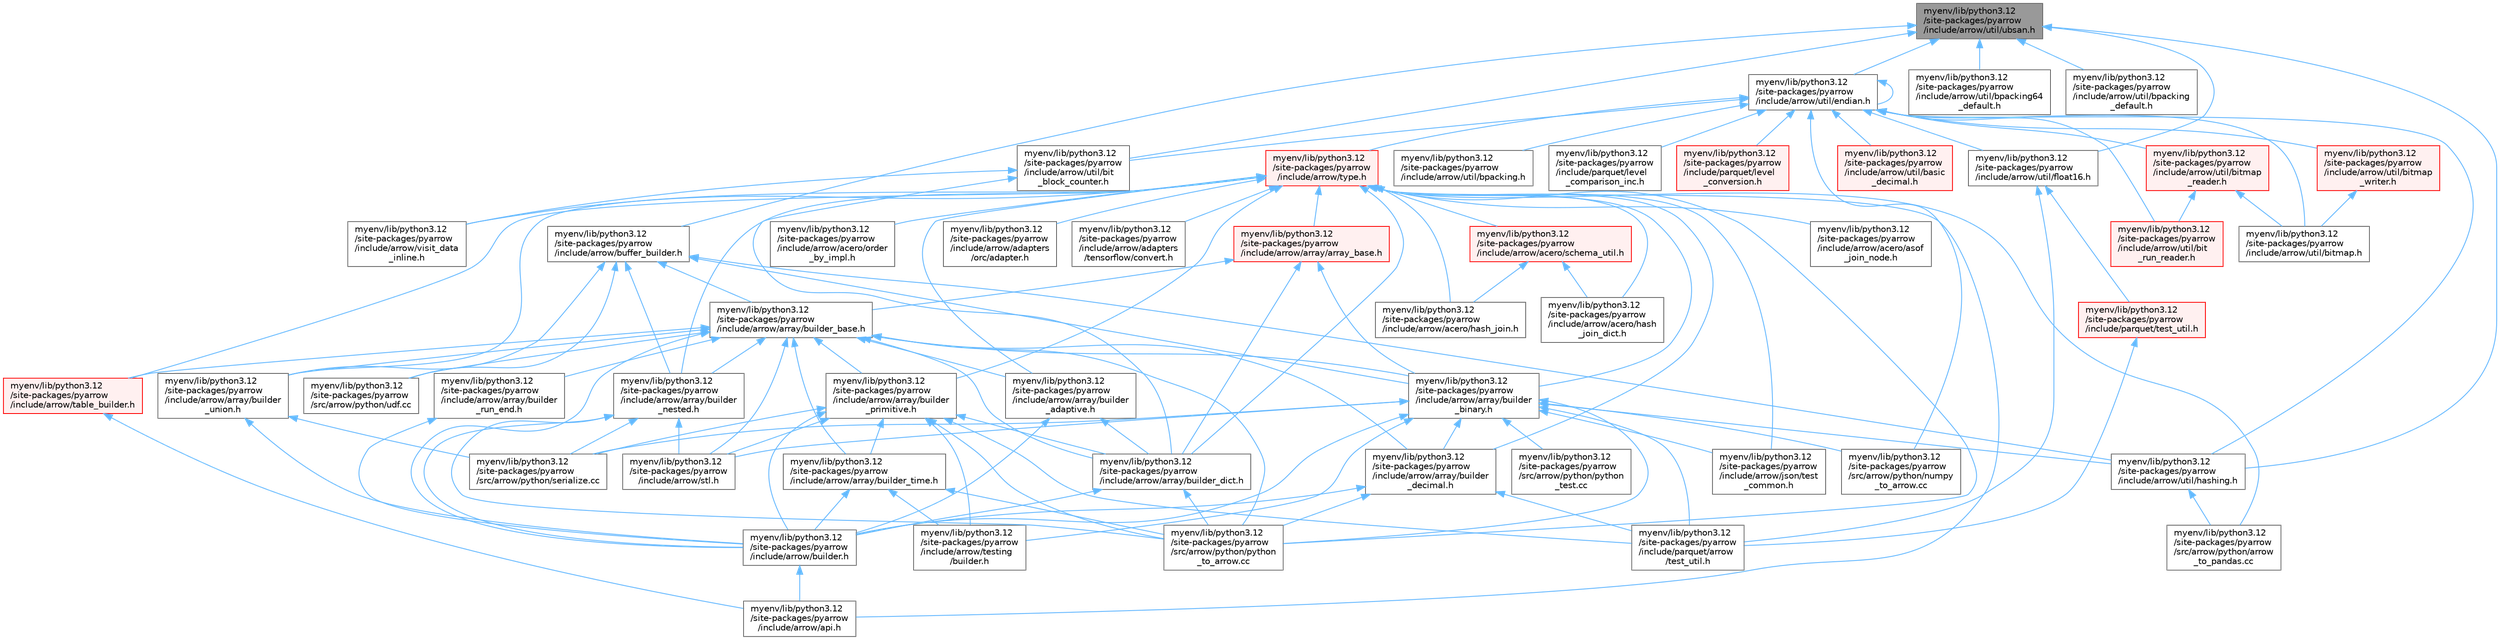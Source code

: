 digraph "myenv/lib/python3.12/site-packages/pyarrow/include/arrow/util/ubsan.h"
{
 // LATEX_PDF_SIZE
  bgcolor="transparent";
  edge [fontname=Helvetica,fontsize=10,labelfontname=Helvetica,labelfontsize=10];
  node [fontname=Helvetica,fontsize=10,shape=box,height=0.2,width=0.4];
  Node1 [id="Node000001",label="myenv/lib/python3.12\l/site-packages/pyarrow\l/include/arrow/util/ubsan.h",height=0.2,width=0.4,color="gray40", fillcolor="grey60", style="filled", fontcolor="black",tooltip=" "];
  Node1 -> Node2 [id="edge1_Node000001_Node000002",dir="back",color="steelblue1",style="solid",tooltip=" "];
  Node2 [id="Node000002",label="myenv/lib/python3.12\l/site-packages/pyarrow\l/include/arrow/buffer_builder.h",height=0.2,width=0.4,color="grey40", fillcolor="white", style="filled",URL="$buffer__builder_8h.html",tooltip=" "];
  Node2 -> Node3 [id="edge2_Node000002_Node000003",dir="back",color="steelblue1",style="solid",tooltip=" "];
  Node3 [id="Node000003",label="myenv/lib/python3.12\l/site-packages/pyarrow\l/include/arrow/array/builder_base.h",height=0.2,width=0.4,color="grey40", fillcolor="white", style="filled",URL="$builder__base_8h.html",tooltip=" "];
  Node3 -> Node4 [id="edge3_Node000003_Node000004",dir="back",color="steelblue1",style="solid",tooltip=" "];
  Node4 [id="Node000004",label="myenv/lib/python3.12\l/site-packages/pyarrow\l/include/arrow/array/builder\l_adaptive.h",height=0.2,width=0.4,color="grey40", fillcolor="white", style="filled",URL="$builder__adaptive_8h.html",tooltip=" "];
  Node4 -> Node5 [id="edge4_Node000004_Node000005",dir="back",color="steelblue1",style="solid",tooltip=" "];
  Node5 [id="Node000005",label="myenv/lib/python3.12\l/site-packages/pyarrow\l/include/arrow/array/builder_dict.h",height=0.2,width=0.4,color="grey40", fillcolor="white", style="filled",URL="$builder__dict_8h.html",tooltip=" "];
  Node5 -> Node6 [id="edge5_Node000005_Node000006",dir="back",color="steelblue1",style="solid",tooltip=" "];
  Node6 [id="Node000006",label="myenv/lib/python3.12\l/site-packages/pyarrow\l/include/arrow/builder.h",height=0.2,width=0.4,color="grey40", fillcolor="white", style="filled",URL="$builder_8h.html",tooltip=" "];
  Node6 -> Node7 [id="edge6_Node000006_Node000007",dir="back",color="steelblue1",style="solid",tooltip=" "];
  Node7 [id="Node000007",label="myenv/lib/python3.12\l/site-packages/pyarrow\l/include/arrow/api.h",height=0.2,width=0.4,color="grey40", fillcolor="white", style="filled",URL="$include_2arrow_2api_8h.html",tooltip=" "];
  Node5 -> Node8 [id="edge7_Node000005_Node000008",dir="back",color="steelblue1",style="solid",tooltip=" "];
  Node8 [id="Node000008",label="myenv/lib/python3.12\l/site-packages/pyarrow\l/src/arrow/python/python\l_to_arrow.cc",height=0.2,width=0.4,color="grey40", fillcolor="white", style="filled",URL="$python__to__arrow_8cc.html",tooltip=" "];
  Node4 -> Node6 [id="edge8_Node000004_Node000006",dir="back",color="steelblue1",style="solid",tooltip=" "];
  Node3 -> Node9 [id="edge9_Node000003_Node000009",dir="back",color="steelblue1",style="solid",tooltip=" "];
  Node9 [id="Node000009",label="myenv/lib/python3.12\l/site-packages/pyarrow\l/include/arrow/array/builder\l_binary.h",height=0.2,width=0.4,color="grey40", fillcolor="white", style="filled",URL="$builder__binary_8h.html",tooltip=" "];
  Node9 -> Node10 [id="edge10_Node000009_Node000010",dir="back",color="steelblue1",style="solid",tooltip=" "];
  Node10 [id="Node000010",label="myenv/lib/python3.12\l/site-packages/pyarrow\l/include/arrow/array/builder\l_decimal.h",height=0.2,width=0.4,color="grey40", fillcolor="white", style="filled",URL="$builder__decimal_8h.html",tooltip=" "];
  Node10 -> Node6 [id="edge11_Node000010_Node000006",dir="back",color="steelblue1",style="solid",tooltip=" "];
  Node10 -> Node11 [id="edge12_Node000010_Node000011",dir="back",color="steelblue1",style="solid",tooltip=" "];
  Node11 [id="Node000011",label="myenv/lib/python3.12\l/site-packages/pyarrow\l/include/parquet/arrow\l/test_util.h",height=0.2,width=0.4,color="grey40", fillcolor="white", style="filled",URL="$parquet_2arrow_2test__util_8h.html",tooltip=" "];
  Node10 -> Node8 [id="edge13_Node000010_Node000008",dir="back",color="steelblue1",style="solid",tooltip=" "];
  Node9 -> Node6 [id="edge14_Node000009_Node000006",dir="back",color="steelblue1",style="solid",tooltip=" "];
  Node9 -> Node12 [id="edge15_Node000009_Node000012",dir="back",color="steelblue1",style="solid",tooltip=" "];
  Node12 [id="Node000012",label="myenv/lib/python3.12\l/site-packages/pyarrow\l/include/arrow/json/test\l_common.h",height=0.2,width=0.4,color="grey40", fillcolor="white", style="filled",URL="$json_2test__common_8h.html",tooltip=" "];
  Node9 -> Node13 [id="edge16_Node000009_Node000013",dir="back",color="steelblue1",style="solid",tooltip=" "];
  Node13 [id="Node000013",label="myenv/lib/python3.12\l/site-packages/pyarrow\l/include/arrow/stl.h",height=0.2,width=0.4,color="grey40", fillcolor="white", style="filled",URL="$stl_8h.html",tooltip=" "];
  Node9 -> Node14 [id="edge17_Node000009_Node000014",dir="back",color="steelblue1",style="solid",tooltip=" "];
  Node14 [id="Node000014",label="myenv/lib/python3.12\l/site-packages/pyarrow\l/include/arrow/testing\l/builder.h",height=0.2,width=0.4,color="grey40", fillcolor="white", style="filled",URL="$testing_2builder_8h.html",tooltip=" "];
  Node9 -> Node15 [id="edge18_Node000009_Node000015",dir="back",color="steelblue1",style="solid",tooltip=" "];
  Node15 [id="Node000015",label="myenv/lib/python3.12\l/site-packages/pyarrow\l/include/arrow/util/hashing.h",height=0.2,width=0.4,color="grey40", fillcolor="white", style="filled",URL="$hashing_8h.html",tooltip=" "];
  Node15 -> Node16 [id="edge19_Node000015_Node000016",dir="back",color="steelblue1",style="solid",tooltip=" "];
  Node16 [id="Node000016",label="myenv/lib/python3.12\l/site-packages/pyarrow\l/src/arrow/python/arrow\l_to_pandas.cc",height=0.2,width=0.4,color="grey40", fillcolor="white", style="filled",URL="$arrow__to__pandas_8cc.html",tooltip=" "];
  Node9 -> Node11 [id="edge20_Node000009_Node000011",dir="back",color="steelblue1",style="solid",tooltip=" "];
  Node9 -> Node17 [id="edge21_Node000009_Node000017",dir="back",color="steelblue1",style="solid",tooltip=" "];
  Node17 [id="Node000017",label="myenv/lib/python3.12\l/site-packages/pyarrow\l/src/arrow/python/numpy\l_to_arrow.cc",height=0.2,width=0.4,color="grey40", fillcolor="white", style="filled",URL="$numpy__to__arrow_8cc.html",tooltip=" "];
  Node9 -> Node18 [id="edge22_Node000009_Node000018",dir="back",color="steelblue1",style="solid",tooltip=" "];
  Node18 [id="Node000018",label="myenv/lib/python3.12\l/site-packages/pyarrow\l/src/arrow/python/python\l_test.cc",height=0.2,width=0.4,color="grey40", fillcolor="white", style="filled",URL="$python__test_8cc.html",tooltip=" "];
  Node9 -> Node8 [id="edge23_Node000009_Node000008",dir="back",color="steelblue1",style="solid",tooltip=" "];
  Node9 -> Node19 [id="edge24_Node000009_Node000019",dir="back",color="steelblue1",style="solid",tooltip=" "];
  Node19 [id="Node000019",label="myenv/lib/python3.12\l/site-packages/pyarrow\l/src/arrow/python/serialize.cc",height=0.2,width=0.4,color="grey40", fillcolor="white", style="filled",URL="$serialize_8cc.html",tooltip=" "];
  Node3 -> Node10 [id="edge25_Node000003_Node000010",dir="back",color="steelblue1",style="solid",tooltip=" "];
  Node3 -> Node5 [id="edge26_Node000003_Node000005",dir="back",color="steelblue1",style="solid",tooltip=" "];
  Node3 -> Node20 [id="edge27_Node000003_Node000020",dir="back",color="steelblue1",style="solid",tooltip=" "];
  Node20 [id="Node000020",label="myenv/lib/python3.12\l/site-packages/pyarrow\l/include/arrow/array/builder\l_nested.h",height=0.2,width=0.4,color="grey40", fillcolor="white", style="filled",URL="$builder__nested_8h.html",tooltip=" "];
  Node20 -> Node6 [id="edge28_Node000020_Node000006",dir="back",color="steelblue1",style="solid",tooltip=" "];
  Node20 -> Node13 [id="edge29_Node000020_Node000013",dir="back",color="steelblue1",style="solid",tooltip=" "];
  Node20 -> Node8 [id="edge30_Node000020_Node000008",dir="back",color="steelblue1",style="solid",tooltip=" "];
  Node20 -> Node19 [id="edge31_Node000020_Node000019",dir="back",color="steelblue1",style="solid",tooltip=" "];
  Node3 -> Node21 [id="edge32_Node000003_Node000021",dir="back",color="steelblue1",style="solid",tooltip=" "];
  Node21 [id="Node000021",label="myenv/lib/python3.12\l/site-packages/pyarrow\l/include/arrow/array/builder\l_primitive.h",height=0.2,width=0.4,color="grey40", fillcolor="white", style="filled",URL="$builder__primitive_8h.html",tooltip=" "];
  Node21 -> Node5 [id="edge33_Node000021_Node000005",dir="back",color="steelblue1",style="solid",tooltip=" "];
  Node21 -> Node22 [id="edge34_Node000021_Node000022",dir="back",color="steelblue1",style="solid",tooltip=" "];
  Node22 [id="Node000022",label="myenv/lib/python3.12\l/site-packages/pyarrow\l/include/arrow/array/builder_time.h",height=0.2,width=0.4,color="grey40", fillcolor="white", style="filled",URL="$builder__time_8h.html",tooltip=" "];
  Node22 -> Node6 [id="edge35_Node000022_Node000006",dir="back",color="steelblue1",style="solid",tooltip=" "];
  Node22 -> Node14 [id="edge36_Node000022_Node000014",dir="back",color="steelblue1",style="solid",tooltip=" "];
  Node22 -> Node8 [id="edge37_Node000022_Node000008",dir="back",color="steelblue1",style="solid",tooltip=" "];
  Node21 -> Node6 [id="edge38_Node000021_Node000006",dir="back",color="steelblue1",style="solid",tooltip=" "];
  Node21 -> Node13 [id="edge39_Node000021_Node000013",dir="back",color="steelblue1",style="solid",tooltip=" "];
  Node21 -> Node14 [id="edge40_Node000021_Node000014",dir="back",color="steelblue1",style="solid",tooltip=" "];
  Node21 -> Node11 [id="edge41_Node000021_Node000011",dir="back",color="steelblue1",style="solid",tooltip=" "];
  Node21 -> Node8 [id="edge42_Node000021_Node000008",dir="back",color="steelblue1",style="solid",tooltip=" "];
  Node21 -> Node19 [id="edge43_Node000021_Node000019",dir="back",color="steelblue1",style="solid",tooltip=" "];
  Node3 -> Node23 [id="edge44_Node000003_Node000023",dir="back",color="steelblue1",style="solid",tooltip=" "];
  Node23 [id="Node000023",label="myenv/lib/python3.12\l/site-packages/pyarrow\l/include/arrow/array/builder\l_run_end.h",height=0.2,width=0.4,color="grey40", fillcolor="white", style="filled",URL="$builder__run__end_8h.html",tooltip=" "];
  Node23 -> Node6 [id="edge45_Node000023_Node000006",dir="back",color="steelblue1",style="solid",tooltip=" "];
  Node3 -> Node22 [id="edge46_Node000003_Node000022",dir="back",color="steelblue1",style="solid",tooltip=" "];
  Node3 -> Node24 [id="edge47_Node000003_Node000024",dir="back",color="steelblue1",style="solid",tooltip=" "];
  Node24 [id="Node000024",label="myenv/lib/python3.12\l/site-packages/pyarrow\l/include/arrow/array/builder\l_union.h",height=0.2,width=0.4,color="grey40", fillcolor="white", style="filled",URL="$builder__union_8h.html",tooltip=" "];
  Node24 -> Node6 [id="edge48_Node000024_Node000006",dir="back",color="steelblue1",style="solid",tooltip=" "];
  Node24 -> Node19 [id="edge49_Node000024_Node000019",dir="back",color="steelblue1",style="solid",tooltip=" "];
  Node3 -> Node6 [id="edge50_Node000003_Node000006",dir="back",color="steelblue1",style="solid",tooltip=" "];
  Node3 -> Node13 [id="edge51_Node000003_Node000013",dir="back",color="steelblue1",style="solid",tooltip=" "];
  Node3 -> Node25 [id="edge52_Node000003_Node000025",dir="back",color="steelblue1",style="solid",tooltip=" "];
  Node25 [id="Node000025",label="myenv/lib/python3.12\l/site-packages/pyarrow\l/include/arrow/table_builder.h",height=0.2,width=0.4,color="red", fillcolor="#FFF0F0", style="filled",URL="$table__builder_8h.html",tooltip=" "];
  Node25 -> Node7 [id="edge53_Node000025_Node000007",dir="back",color="steelblue1",style="solid",tooltip=" "];
  Node3 -> Node8 [id="edge54_Node000003_Node000008",dir="back",color="steelblue1",style="solid",tooltip=" "];
  Node3 -> Node27 [id="edge55_Node000003_Node000027",dir="back",color="steelblue1",style="solid",tooltip=" "];
  Node27 [id="Node000027",label="myenv/lib/python3.12\l/site-packages/pyarrow\l/src/arrow/python/udf.cc",height=0.2,width=0.4,color="grey40", fillcolor="white", style="filled",URL="$udf_8cc.html",tooltip=" "];
  Node2 -> Node9 [id="edge56_Node000002_Node000009",dir="back",color="steelblue1",style="solid",tooltip=" "];
  Node2 -> Node20 [id="edge57_Node000002_Node000020",dir="back",color="steelblue1",style="solid",tooltip=" "];
  Node2 -> Node24 [id="edge58_Node000002_Node000024",dir="back",color="steelblue1",style="solid",tooltip=" "];
  Node2 -> Node15 [id="edge59_Node000002_Node000015",dir="back",color="steelblue1",style="solid",tooltip=" "];
  Node2 -> Node27 [id="edge60_Node000002_Node000027",dir="back",color="steelblue1",style="solid",tooltip=" "];
  Node1 -> Node28 [id="edge61_Node000001_Node000028",dir="back",color="steelblue1",style="solid",tooltip=" "];
  Node28 [id="Node000028",label="myenv/lib/python3.12\l/site-packages/pyarrow\l/include/arrow/util/bit\l_block_counter.h",height=0.2,width=0.4,color="grey40", fillcolor="white", style="filled",URL="$bit__block__counter_8h.html",tooltip=" "];
  Node28 -> Node5 [id="edge62_Node000028_Node000005",dir="back",color="steelblue1",style="solid",tooltip=" "];
  Node28 -> Node29 [id="edge63_Node000028_Node000029",dir="back",color="steelblue1",style="solid",tooltip=" "];
  Node29 [id="Node000029",label="myenv/lib/python3.12\l/site-packages/pyarrow\l/include/arrow/visit_data\l_inline.h",height=0.2,width=0.4,color="grey40", fillcolor="white", style="filled",URL="$visit__data__inline_8h.html",tooltip=" "];
  Node1 -> Node30 [id="edge64_Node000001_Node000030",dir="back",color="steelblue1",style="solid",tooltip=" "];
  Node30 [id="Node000030",label="myenv/lib/python3.12\l/site-packages/pyarrow\l/include/arrow/util/bpacking64\l_default.h",height=0.2,width=0.4,color="grey40", fillcolor="white", style="filled",URL="$bpacking64__default_8h.html",tooltip=" "];
  Node1 -> Node31 [id="edge65_Node000001_Node000031",dir="back",color="steelblue1",style="solid",tooltip=" "];
  Node31 [id="Node000031",label="myenv/lib/python3.12\l/site-packages/pyarrow\l/include/arrow/util/bpacking\l_default.h",height=0.2,width=0.4,color="grey40", fillcolor="white", style="filled",URL="$bpacking__default_8h.html",tooltip=" "];
  Node1 -> Node32 [id="edge66_Node000001_Node000032",dir="back",color="steelblue1",style="solid",tooltip=" "];
  Node32 [id="Node000032",label="myenv/lib/python3.12\l/site-packages/pyarrow\l/include/arrow/util/endian.h",height=0.2,width=0.4,color="grey40", fillcolor="white", style="filled",URL="$endian_8h.html",tooltip=" "];
  Node32 -> Node33 [id="edge67_Node000032_Node000033",dir="back",color="steelblue1",style="solid",tooltip=" "];
  Node33 [id="Node000033",label="myenv/lib/python3.12\l/site-packages/pyarrow\l/include/arrow/type.h",height=0.2,width=0.4,color="red", fillcolor="#FFF0F0", style="filled",URL="$type_8h.html",tooltip=" "];
  Node33 -> Node34 [id="edge68_Node000033_Node000034",dir="back",color="steelblue1",style="solid",tooltip=" "];
  Node34 [id="Node000034",label="myenv/lib/python3.12\l/site-packages/pyarrow\l/include/arrow/acero/asof\l_join_node.h",height=0.2,width=0.4,color="grey40", fillcolor="white", style="filled",URL="$asof__join__node_8h.html",tooltip=" "];
  Node33 -> Node35 [id="edge69_Node000033_Node000035",dir="back",color="steelblue1",style="solid",tooltip=" "];
  Node35 [id="Node000035",label="myenv/lib/python3.12\l/site-packages/pyarrow\l/include/arrow/acero/hash_join.h",height=0.2,width=0.4,color="grey40", fillcolor="white", style="filled",URL="$hash__join_8h.html",tooltip=" "];
  Node33 -> Node36 [id="edge70_Node000033_Node000036",dir="back",color="steelblue1",style="solid",tooltip=" "];
  Node36 [id="Node000036",label="myenv/lib/python3.12\l/site-packages/pyarrow\l/include/arrow/acero/hash\l_join_dict.h",height=0.2,width=0.4,color="grey40", fillcolor="white", style="filled",URL="$hash__join__dict_8h.html",tooltip=" "];
  Node33 -> Node37 [id="edge71_Node000033_Node000037",dir="back",color="steelblue1",style="solid",tooltip=" "];
  Node37 [id="Node000037",label="myenv/lib/python3.12\l/site-packages/pyarrow\l/include/arrow/acero/order\l_by_impl.h",height=0.2,width=0.4,color="grey40", fillcolor="white", style="filled",URL="$order__by__impl_8h.html",tooltip=" "];
  Node33 -> Node38 [id="edge72_Node000033_Node000038",dir="back",color="steelblue1",style="solid",tooltip=" "];
  Node38 [id="Node000038",label="myenv/lib/python3.12\l/site-packages/pyarrow\l/include/arrow/acero/schema_util.h",height=0.2,width=0.4,color="red", fillcolor="#FFF0F0", style="filled",URL="$schema__util_8h.html",tooltip=" "];
  Node38 -> Node35 [id="edge73_Node000038_Node000035",dir="back",color="steelblue1",style="solid",tooltip=" "];
  Node38 -> Node36 [id="edge74_Node000038_Node000036",dir="back",color="steelblue1",style="solid",tooltip=" "];
  Node33 -> Node40 [id="edge75_Node000033_Node000040",dir="back",color="steelblue1",style="solid",tooltip=" "];
  Node40 [id="Node000040",label="myenv/lib/python3.12\l/site-packages/pyarrow\l/include/arrow/adapters\l/orc/adapter.h",height=0.2,width=0.4,color="grey40", fillcolor="white", style="filled",URL="$adapter_8h.html",tooltip=" "];
  Node33 -> Node41 [id="edge76_Node000033_Node000041",dir="back",color="steelblue1",style="solid",tooltip=" "];
  Node41 [id="Node000041",label="myenv/lib/python3.12\l/site-packages/pyarrow\l/include/arrow/adapters\l/tensorflow/convert.h",height=0.2,width=0.4,color="grey40", fillcolor="white", style="filled",URL="$convert_8h.html",tooltip=" "];
  Node33 -> Node7 [id="edge77_Node000033_Node000007",dir="back",color="steelblue1",style="solid",tooltip=" "];
  Node33 -> Node42 [id="edge78_Node000033_Node000042",dir="back",color="steelblue1",style="solid",tooltip=" "];
  Node42 [id="Node000042",label="myenv/lib/python3.12\l/site-packages/pyarrow\l/include/arrow/array/array_base.h",height=0.2,width=0.4,color="red", fillcolor="#FFF0F0", style="filled",URL="$array__base_8h.html",tooltip=" "];
  Node42 -> Node3 [id="edge79_Node000042_Node000003",dir="back",color="steelblue1",style="solid",tooltip=" "];
  Node42 -> Node9 [id="edge80_Node000042_Node000009",dir="back",color="steelblue1",style="solid",tooltip=" "];
  Node42 -> Node5 [id="edge81_Node000042_Node000005",dir="back",color="steelblue1",style="solid",tooltip=" "];
  Node33 -> Node4 [id="edge82_Node000033_Node000004",dir="back",color="steelblue1",style="solid",tooltip=" "];
  Node33 -> Node9 [id="edge83_Node000033_Node000009",dir="back",color="steelblue1",style="solid",tooltip=" "];
  Node33 -> Node10 [id="edge84_Node000033_Node000010",dir="back",color="steelblue1",style="solid",tooltip=" "];
  Node33 -> Node5 [id="edge85_Node000033_Node000005",dir="back",color="steelblue1",style="solid",tooltip=" "];
  Node33 -> Node20 [id="edge86_Node000033_Node000020",dir="back",color="steelblue1",style="solid",tooltip=" "];
  Node33 -> Node21 [id="edge87_Node000033_Node000021",dir="back",color="steelblue1",style="solid",tooltip=" "];
  Node33 -> Node24 [id="edge88_Node000033_Node000024",dir="back",color="steelblue1",style="solid",tooltip=" "];
  Node33 -> Node12 [id="edge89_Node000033_Node000012",dir="back",color="steelblue1",style="solid",tooltip=" "];
  Node33 -> Node25 [id="edge90_Node000033_Node000025",dir="back",color="steelblue1",style="solid",tooltip=" "];
  Node33 -> Node29 [id="edge91_Node000033_Node000029",dir="back",color="steelblue1",style="solid",tooltip=" "];
  Node33 -> Node16 [id="edge92_Node000033_Node000016",dir="back",color="steelblue1",style="solid",tooltip=" "];
  Node33 -> Node8 [id="edge93_Node000033_Node000008",dir="back",color="steelblue1",style="solid",tooltip=" "];
  Node32 -> Node214 [id="edge94_Node000032_Node000214",dir="back",color="steelblue1",style="solid",tooltip=" "];
  Node214 [id="Node000214",label="myenv/lib/python3.12\l/site-packages/pyarrow\l/include/arrow/util/basic\l_decimal.h",height=0.2,width=0.4,color="red", fillcolor="#FFF0F0", style="filled",URL="$basic__decimal_8h.html",tooltip=" "];
  Node32 -> Node28 [id="edge95_Node000032_Node000028",dir="back",color="steelblue1",style="solid",tooltip=" "];
  Node32 -> Node217 [id="edge96_Node000032_Node000217",dir="back",color="steelblue1",style="solid",tooltip=" "];
  Node217 [id="Node000217",label="myenv/lib/python3.12\l/site-packages/pyarrow\l/include/arrow/util/bit\l_run_reader.h",height=0.2,width=0.4,color="red", fillcolor="#FFF0F0", style="filled",URL="$bit__run__reader_8h.html",tooltip=" "];
  Node32 -> Node220 [id="edge97_Node000032_Node000220",dir="back",color="steelblue1",style="solid",tooltip=" "];
  Node220 [id="Node000220",label="myenv/lib/python3.12\l/site-packages/pyarrow\l/include/arrow/util/bitmap.h",height=0.2,width=0.4,color="grey40", fillcolor="white", style="filled",URL="$bitmap_8h.html",tooltip=" "];
  Node32 -> Node221 [id="edge98_Node000032_Node000221",dir="back",color="steelblue1",style="solid",tooltip=" "];
  Node221 [id="Node000221",label="myenv/lib/python3.12\l/site-packages/pyarrow\l/include/arrow/util/bitmap\l_reader.h",height=0.2,width=0.4,color="red", fillcolor="#FFF0F0", style="filled",URL="$bitmap__reader_8h.html",tooltip=" "];
  Node221 -> Node217 [id="edge99_Node000221_Node000217",dir="back",color="steelblue1",style="solid",tooltip=" "];
  Node221 -> Node220 [id="edge100_Node000221_Node000220",dir="back",color="steelblue1",style="solid",tooltip=" "];
  Node32 -> Node223 [id="edge101_Node000032_Node000223",dir="back",color="steelblue1",style="solid",tooltip=" "];
  Node223 [id="Node000223",label="myenv/lib/python3.12\l/site-packages/pyarrow\l/include/arrow/util/bitmap\l_writer.h",height=0.2,width=0.4,color="red", fillcolor="#FFF0F0", style="filled",URL="$bitmap__writer_8h.html",tooltip=" "];
  Node223 -> Node220 [id="edge102_Node000223_Node000220",dir="back",color="steelblue1",style="solid",tooltip=" "];
  Node32 -> Node224 [id="edge103_Node000032_Node000224",dir="back",color="steelblue1",style="solid",tooltip=" "];
  Node224 [id="Node000224",label="myenv/lib/python3.12\l/site-packages/pyarrow\l/include/arrow/util/bpacking.h",height=0.2,width=0.4,color="grey40", fillcolor="white", style="filled",URL="$bpacking_8h.html",tooltip=" "];
  Node32 -> Node32 [id="edge104_Node000032_Node000032",dir="back",color="steelblue1",style="solid",tooltip=" "];
  Node32 -> Node225 [id="edge105_Node000032_Node000225",dir="back",color="steelblue1",style="solid",tooltip=" "];
  Node225 [id="Node000225",label="myenv/lib/python3.12\l/site-packages/pyarrow\l/include/arrow/util/float16.h",height=0.2,width=0.4,color="grey40", fillcolor="white", style="filled",URL="$float16_8h.html",tooltip=" "];
  Node225 -> Node11 [id="edge106_Node000225_Node000011",dir="back",color="steelblue1",style="solid",tooltip=" "];
  Node225 -> Node200 [id="edge107_Node000225_Node000200",dir="back",color="steelblue1",style="solid",tooltip=" "];
  Node200 [id="Node000200",label="myenv/lib/python3.12\l/site-packages/pyarrow\l/include/parquet/test_util.h",height=0.2,width=0.4,color="red", fillcolor="#FFF0F0", style="filled",URL="$parquet_2test__util_8h.html",tooltip=" "];
  Node200 -> Node11 [id="edge108_Node000200_Node000011",dir="back",color="steelblue1",style="solid",tooltip=" "];
  Node32 -> Node15 [id="edge109_Node000032_Node000015",dir="back",color="steelblue1",style="solid",tooltip=" "];
  Node32 -> Node226 [id="edge110_Node000032_Node000226",dir="back",color="steelblue1",style="solid",tooltip=" "];
  Node226 [id="Node000226",label="myenv/lib/python3.12\l/site-packages/pyarrow\l/include/parquet/level\l_comparison_inc.h",height=0.2,width=0.4,color="grey40", fillcolor="white", style="filled",URL="$level__comparison__inc_8h.html",tooltip=" "];
  Node32 -> Node227 [id="edge111_Node000032_Node000227",dir="back",color="steelblue1",style="solid",tooltip=" "];
  Node227 [id="Node000227",label="myenv/lib/python3.12\l/site-packages/pyarrow\l/include/parquet/level\l_conversion.h",height=0.2,width=0.4,color="red", fillcolor="#FFF0F0", style="filled",URL="$level__conversion_8h.html",tooltip=" "];
  Node32 -> Node17 [id="edge112_Node000032_Node000017",dir="back",color="steelblue1",style="solid",tooltip=" "];
  Node1 -> Node225 [id="edge113_Node000001_Node000225",dir="back",color="steelblue1",style="solid",tooltip=" "];
  Node1 -> Node15 [id="edge114_Node000001_Node000015",dir="back",color="steelblue1",style="solid",tooltip=" "];
}
